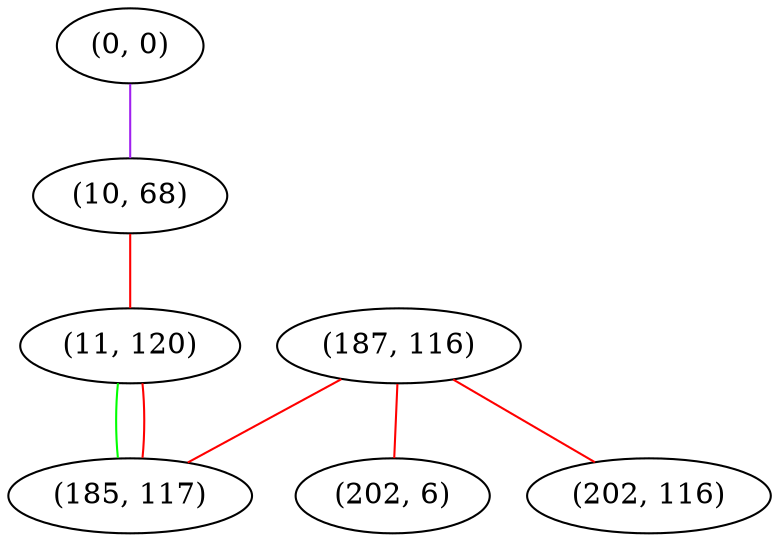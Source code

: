 graph "" {
"(0, 0)";
"(187, 116)";
"(10, 68)";
"(202, 6)";
"(202, 116)";
"(11, 120)";
"(185, 117)";
"(0, 0)" -- "(10, 68)"  [color=purple, key=0, weight=4];
"(187, 116)" -- "(185, 117)"  [color=red, key=0, weight=1];
"(187, 116)" -- "(202, 6)"  [color=red, key=0, weight=1];
"(187, 116)" -- "(202, 116)"  [color=red, key=0, weight=1];
"(10, 68)" -- "(11, 120)"  [color=red, key=0, weight=1];
"(11, 120)" -- "(185, 117)"  [color=green, key=0, weight=2];
"(11, 120)" -- "(185, 117)"  [color=red, key=1, weight=1];
}
